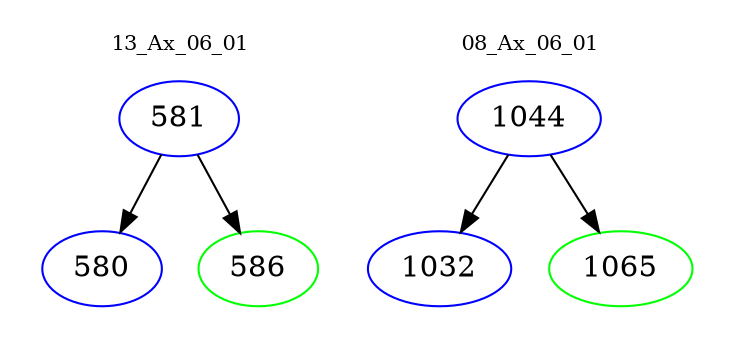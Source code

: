 digraph{
subgraph cluster_0 {
color = white
label = "13_Ax_06_01";
fontsize=10;
T0_581 [label="581", color="blue"]
T0_581 -> T0_580 [color="black"]
T0_580 [label="580", color="blue"]
T0_581 -> T0_586 [color="black"]
T0_586 [label="586", color="green"]
}
subgraph cluster_1 {
color = white
label = "08_Ax_06_01";
fontsize=10;
T1_1044 [label="1044", color="blue"]
T1_1044 -> T1_1032 [color="black"]
T1_1032 [label="1032", color="blue"]
T1_1044 -> T1_1065 [color="black"]
T1_1065 [label="1065", color="green"]
}
}
